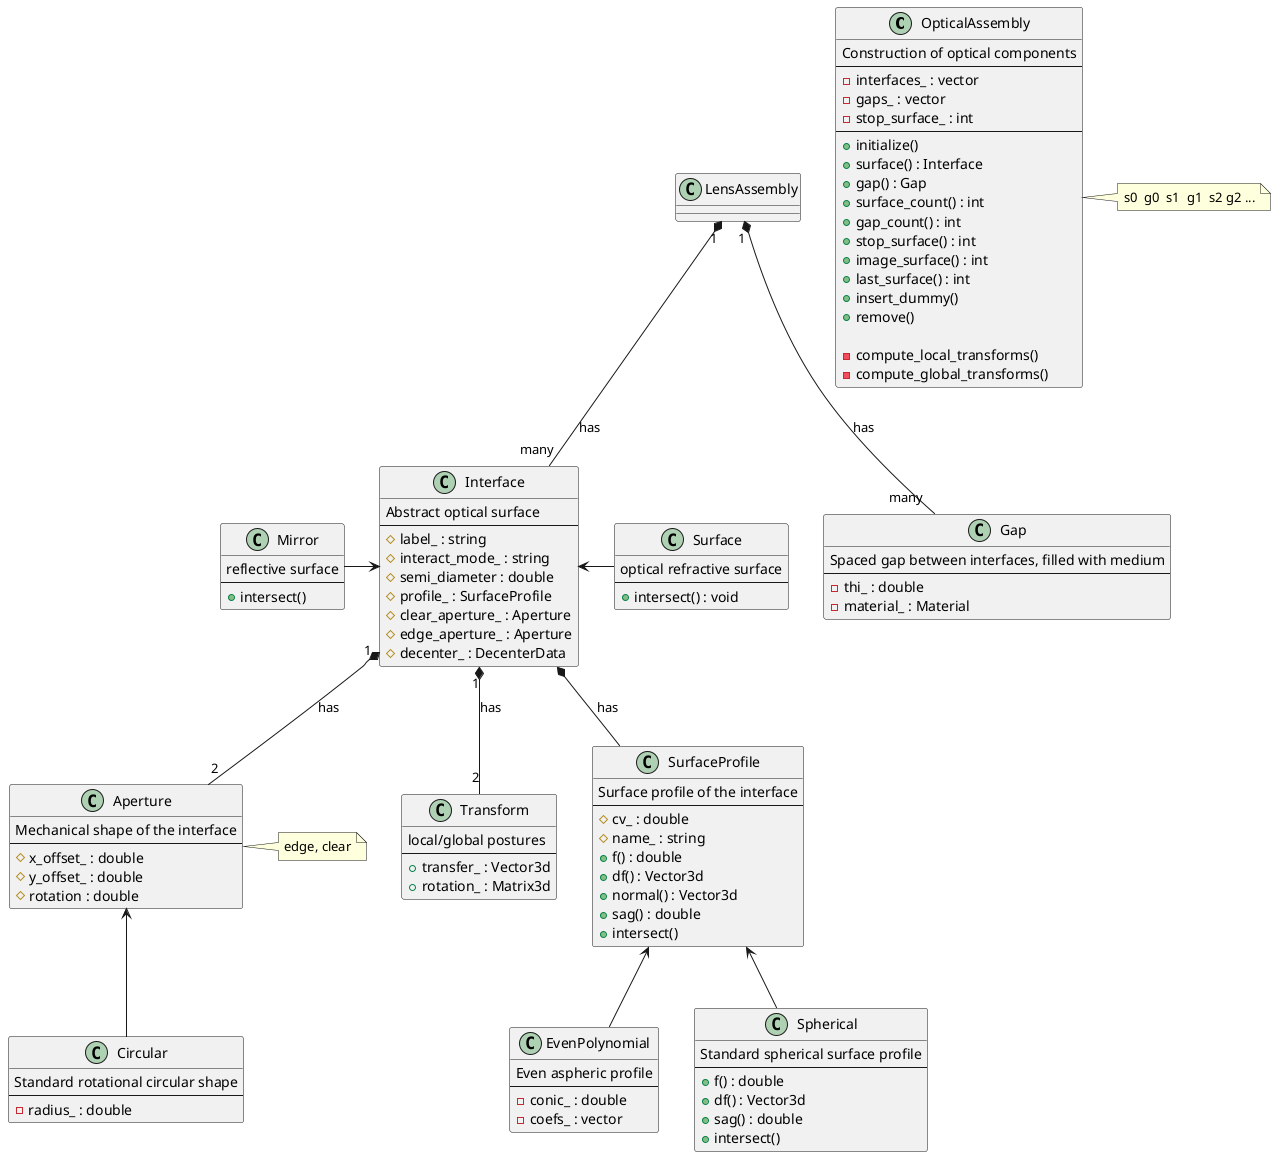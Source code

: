 @startuml　Assembly

class OpticalAssembly {
    Construction of optical components
    ---
    - interfaces_ : vector
    - gaps_ : vector
    - stop_surface_ : int
    ---
    + initialize()
    + surface() : Interface
    + gap() : Gap
    + surface_count() : int
    + gap_count() : int
    + stop_surface() : int
    + image_surface() : int
    + last_surface() : int
    + insert_dummy()
    + remove()

    - compute_local_transforms()
    - compute_global_transforms()
}

note right : s0  g0  s1  g1  s2 g2 ...

class Gap {
    Spaced gap between interfaces, filled with medium
    ---
    - thi_ : double
    - material_ : Material
}


class Transform {
    local/global postures
    ---
    + transfer_ : Vector3d
    + rotation_ : Matrix3d
}

class Interface {
    Abstract optical surface
    ---
    # label_ : string
    # interact_mode_ : string
    # semi_diameter : double
    # profile_ : SurfaceProfile
    # clear_aperture_ : Aperture
    # edge_aperture_ : Aperture
    # decenter_ : DecenterData
}


class Surface {
    optical refractive surface
    ---
    + intersect() : void
}

class Mirror {
    reflective surface
    ---
    + intersect()
}


class SurfaceProfile {
    Surface profile of the interface
    ---
    # cv_ : double
    # name_ : string
    + f() : double
    + df() : Vector3d
    + normal() : Vector3d
    + sag() : double
    + intersect()
}

class Spherical {
    Standard spherical surface profile
    ---
    + f() : double
    + df() : Vector3d
    + sag() : double
    + intersect()
}

class EvenPolynomial {
    Even aspheric profile
    ---
    - conic_ : double
    - coefs_ : vector
}


class Aperture {
    Mechanical shape of the interface
    ---
    # x_offset_ : double
    # y_offset_ : double
    # rotation : double
}
note right : edge, clear

class Circular {
    Standard rotational circular shape
    ---
    - radius_ : double
}

LensAssembly "1" *-- "many" Interface : has
LensAssembly "1" *-- "many" Gap : has

left to right direction
Interface <-left- Surface
Interface <-left- Mirror


top to bottom direction
Interface "1" *-- "2" Transform : has
Interface *-- SurfaceProfile :  has
SurfaceProfile <-- Spherical 
SurfaceProfile <-- EvenPolynomial

Interface "1" *-- "2" Aperture : has

Aperture <-- Circular

@enduml